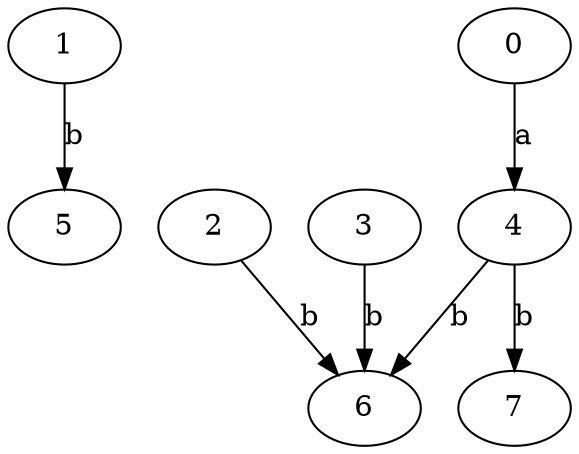 strict digraph  {
1;
2;
0;
3;
4;
5;
6;
7;
1 -> 5  [label=b];
2 -> 6  [label=b];
0 -> 4  [label=a];
3 -> 6  [label=b];
4 -> 6  [label=b];
4 -> 7  [label=b];
}
